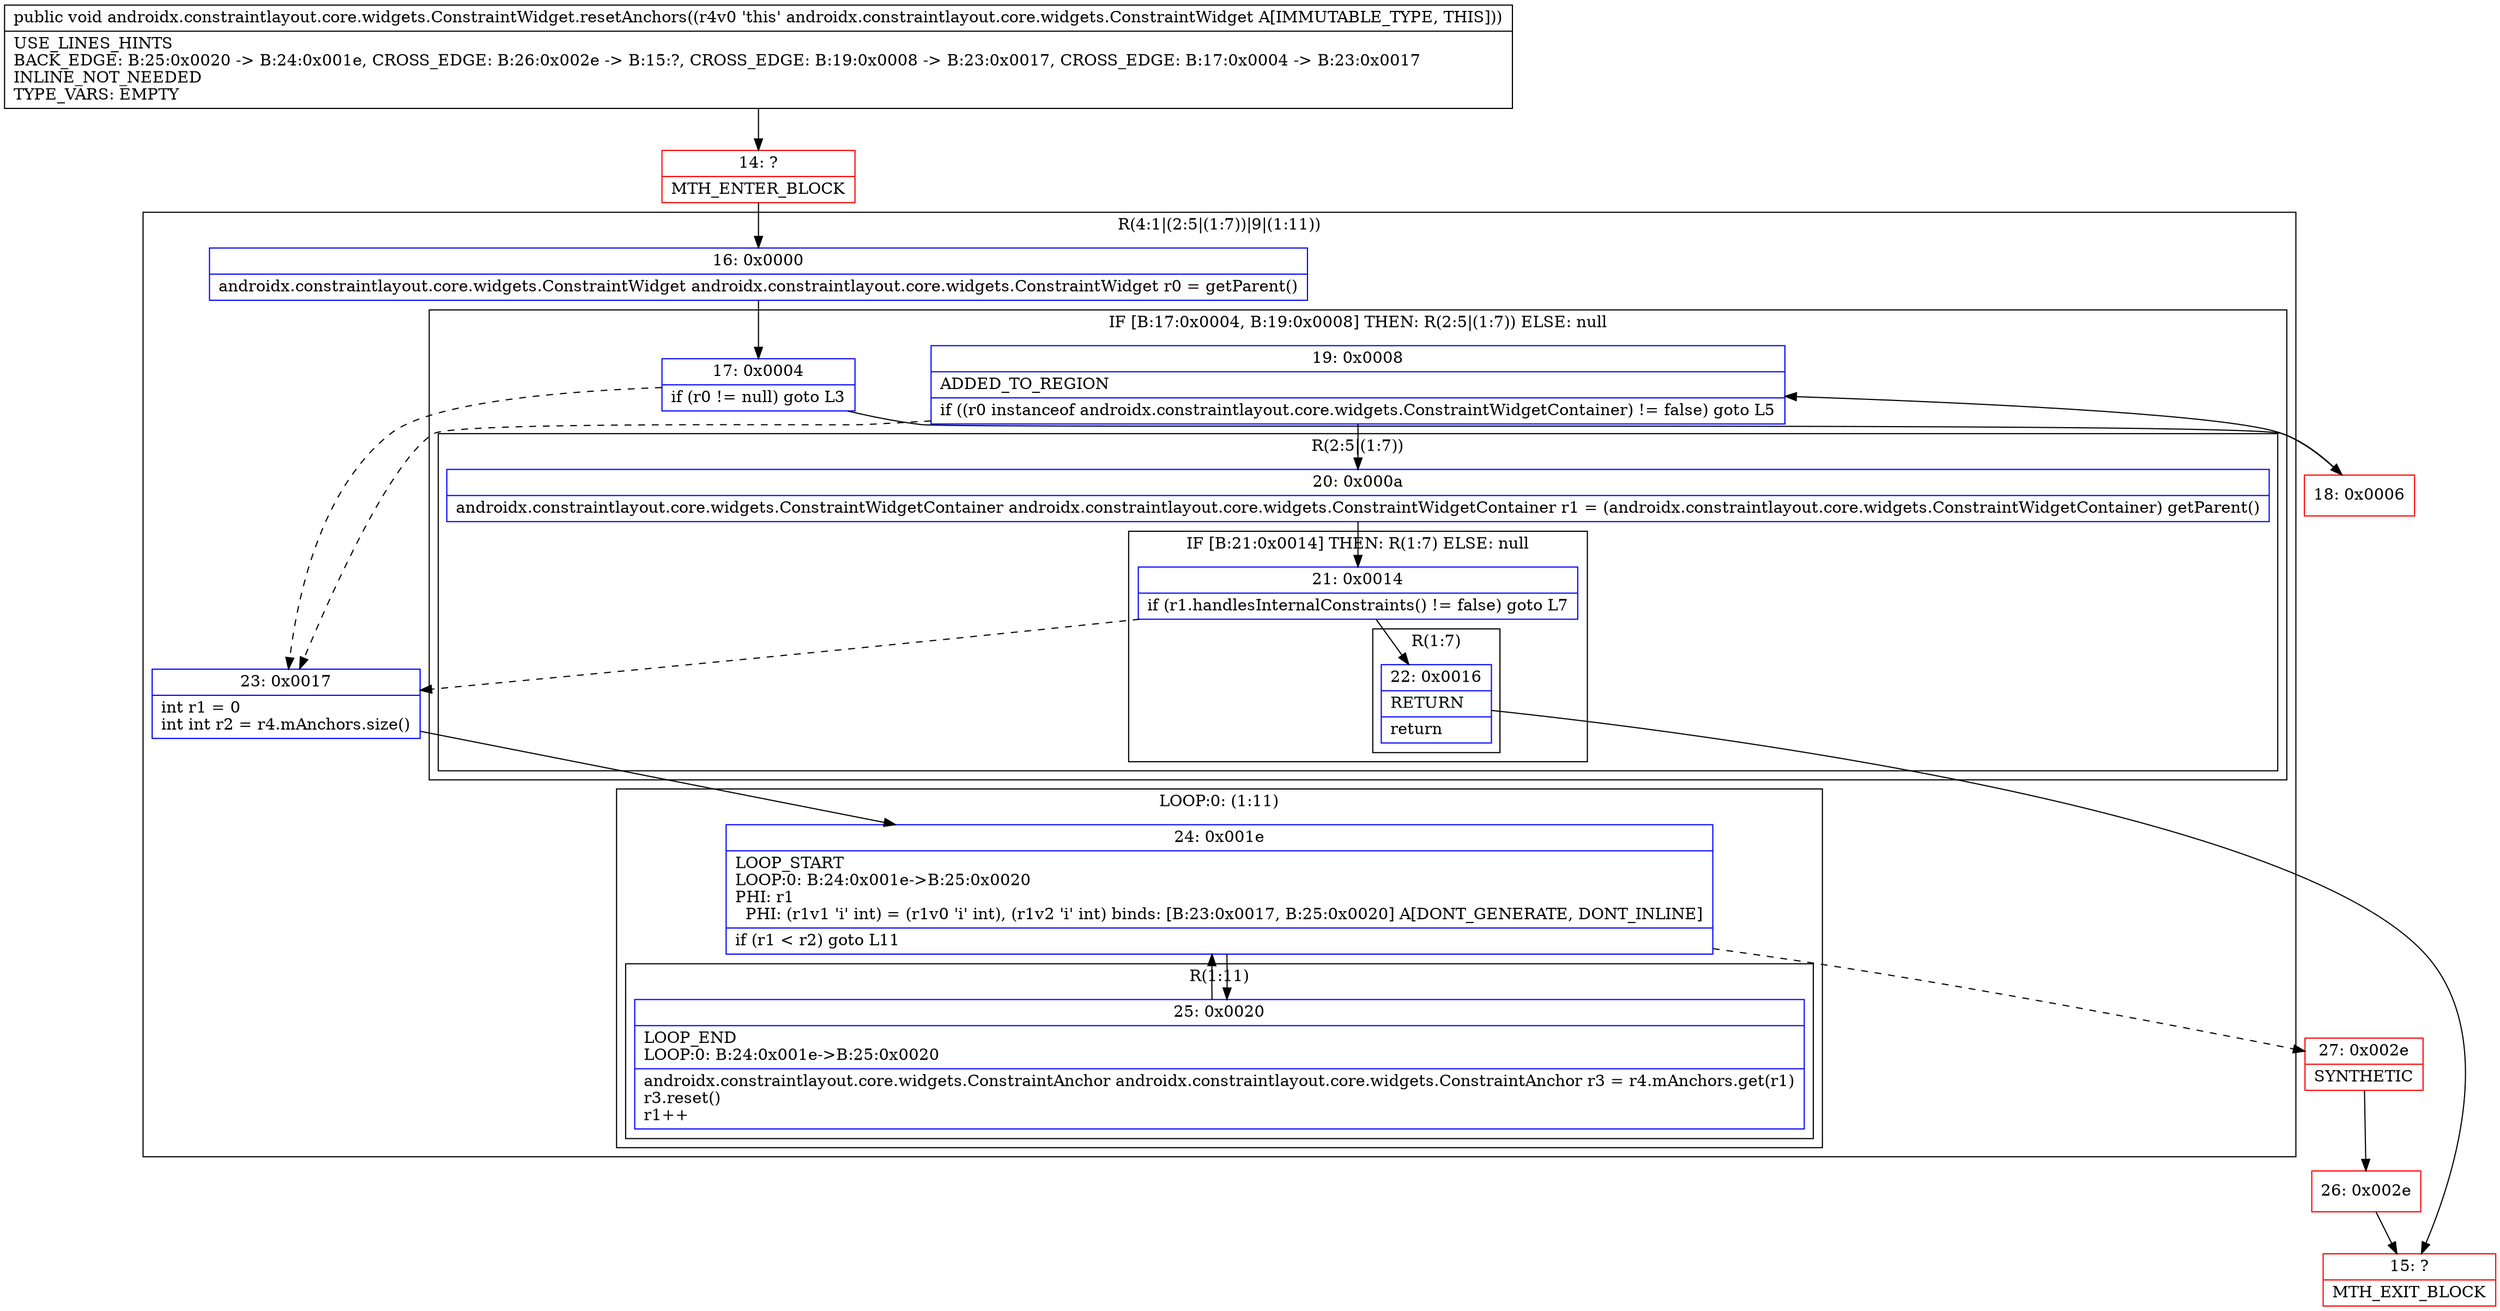 digraph "CFG forandroidx.constraintlayout.core.widgets.ConstraintWidget.resetAnchors()V" {
subgraph cluster_Region_1753987938 {
label = "R(4:1|(2:5|(1:7))|9|(1:11))";
node [shape=record,color=blue];
Node_16 [shape=record,label="{16\:\ 0x0000|androidx.constraintlayout.core.widgets.ConstraintWidget androidx.constraintlayout.core.widgets.ConstraintWidget r0 = getParent()\l}"];
subgraph cluster_IfRegion_861821035 {
label = "IF [B:17:0x0004, B:19:0x0008] THEN: R(2:5|(1:7)) ELSE: null";
node [shape=record,color=blue];
Node_17 [shape=record,label="{17\:\ 0x0004|if (r0 != null) goto L3\l}"];
Node_19 [shape=record,label="{19\:\ 0x0008|ADDED_TO_REGION\l|if ((r0 instanceof androidx.constraintlayout.core.widgets.ConstraintWidgetContainer) != false) goto L5\l}"];
subgraph cluster_Region_2039602293 {
label = "R(2:5|(1:7))";
node [shape=record,color=blue];
Node_20 [shape=record,label="{20\:\ 0x000a|androidx.constraintlayout.core.widgets.ConstraintWidgetContainer androidx.constraintlayout.core.widgets.ConstraintWidgetContainer r1 = (androidx.constraintlayout.core.widgets.ConstraintWidgetContainer) getParent()\l}"];
subgraph cluster_IfRegion_944590380 {
label = "IF [B:21:0x0014] THEN: R(1:7) ELSE: null";
node [shape=record,color=blue];
Node_21 [shape=record,label="{21\:\ 0x0014|if (r1.handlesInternalConstraints() != false) goto L7\l}"];
subgraph cluster_Region_318691166 {
label = "R(1:7)";
node [shape=record,color=blue];
Node_22 [shape=record,label="{22\:\ 0x0016|RETURN\l|return\l}"];
}
}
}
}
Node_23 [shape=record,label="{23\:\ 0x0017|int r1 = 0\lint int r2 = r4.mAnchors.size()\l}"];
subgraph cluster_LoopRegion_1084895270 {
label = "LOOP:0: (1:11)";
node [shape=record,color=blue];
Node_24 [shape=record,label="{24\:\ 0x001e|LOOP_START\lLOOP:0: B:24:0x001e\-\>B:25:0x0020\lPHI: r1 \l  PHI: (r1v1 'i' int) = (r1v0 'i' int), (r1v2 'i' int) binds: [B:23:0x0017, B:25:0x0020] A[DONT_GENERATE, DONT_INLINE]\l|if (r1 \< r2) goto L11\l}"];
subgraph cluster_Region_1282686514 {
label = "R(1:11)";
node [shape=record,color=blue];
Node_25 [shape=record,label="{25\:\ 0x0020|LOOP_END\lLOOP:0: B:24:0x001e\-\>B:25:0x0020\l|androidx.constraintlayout.core.widgets.ConstraintAnchor androidx.constraintlayout.core.widgets.ConstraintAnchor r3 = r4.mAnchors.get(r1)\lr3.reset()\lr1++\l}"];
}
}
}
Node_14 [shape=record,color=red,label="{14\:\ ?|MTH_ENTER_BLOCK\l}"];
Node_18 [shape=record,color=red,label="{18\:\ 0x0006}"];
Node_15 [shape=record,color=red,label="{15\:\ ?|MTH_EXIT_BLOCK\l}"];
Node_27 [shape=record,color=red,label="{27\:\ 0x002e|SYNTHETIC\l}"];
Node_26 [shape=record,color=red,label="{26\:\ 0x002e}"];
MethodNode[shape=record,label="{public void androidx.constraintlayout.core.widgets.ConstraintWidget.resetAnchors((r4v0 'this' androidx.constraintlayout.core.widgets.ConstraintWidget A[IMMUTABLE_TYPE, THIS]))  | USE_LINES_HINTS\lBACK_EDGE: B:25:0x0020 \-\> B:24:0x001e, CROSS_EDGE: B:26:0x002e \-\> B:15:?, CROSS_EDGE: B:19:0x0008 \-\> B:23:0x0017, CROSS_EDGE: B:17:0x0004 \-\> B:23:0x0017\lINLINE_NOT_NEEDED\lTYPE_VARS: EMPTY\l}"];
MethodNode -> Node_14;Node_16 -> Node_17;
Node_17 -> Node_18;
Node_17 -> Node_23[style=dashed];
Node_19 -> Node_20;
Node_19 -> Node_23[style=dashed];
Node_20 -> Node_21;
Node_21 -> Node_22;
Node_21 -> Node_23[style=dashed];
Node_22 -> Node_15;
Node_23 -> Node_24;
Node_24 -> Node_25;
Node_24 -> Node_27[style=dashed];
Node_25 -> Node_24;
Node_14 -> Node_16;
Node_18 -> Node_19;
Node_27 -> Node_26;
Node_26 -> Node_15;
}

